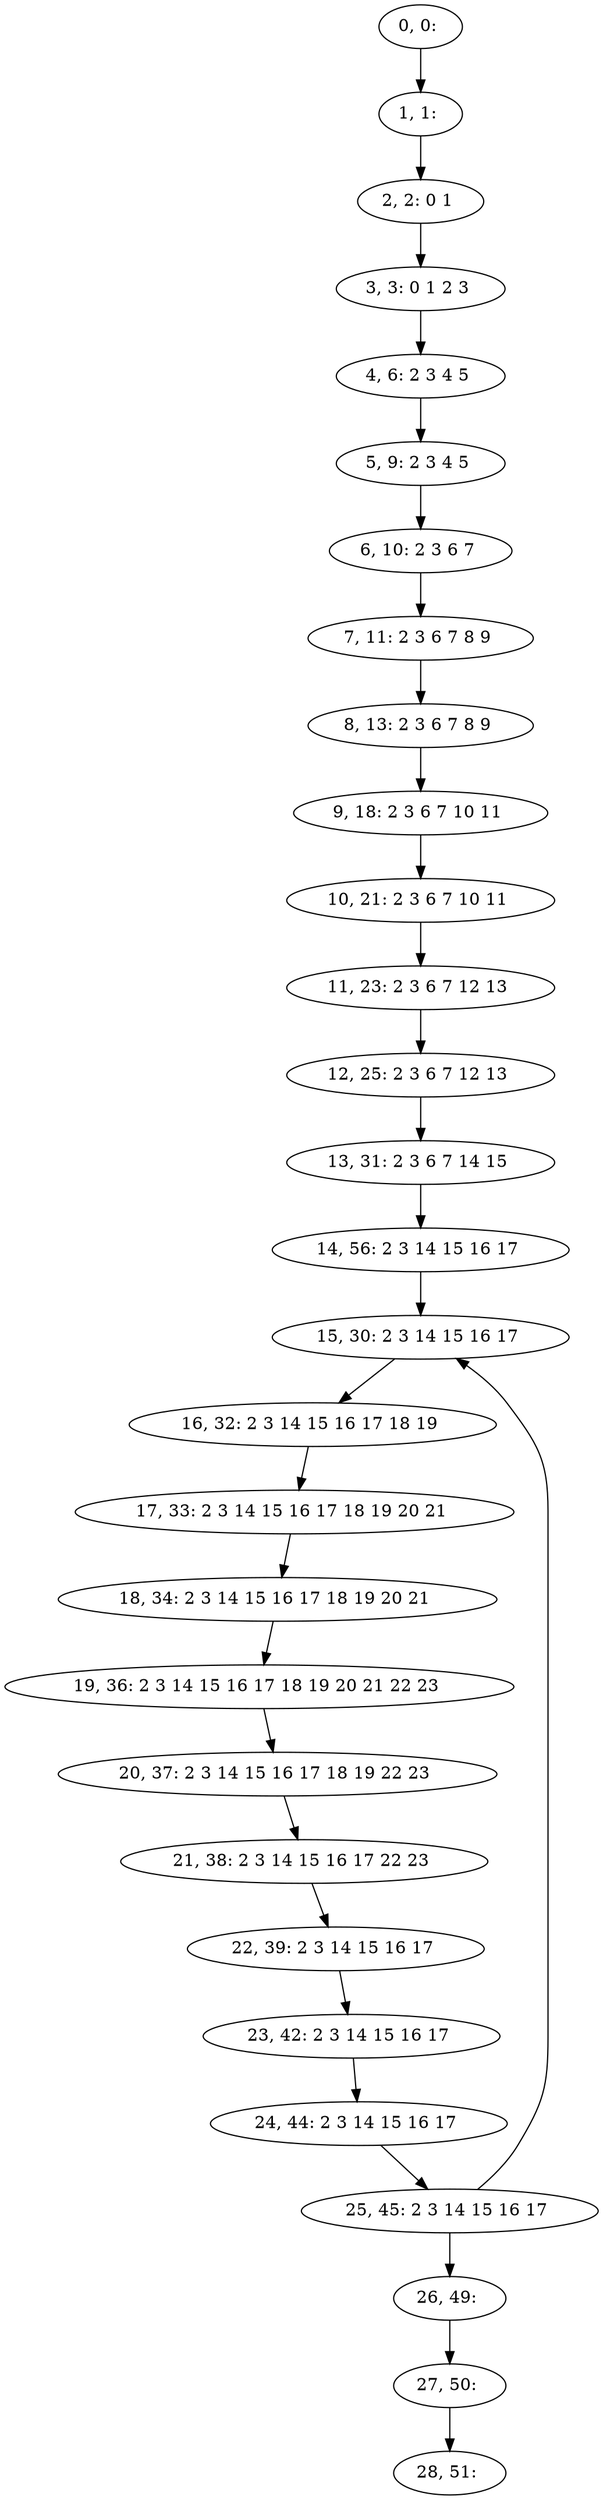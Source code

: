 digraph G {
0[label="0, 0: "];
1[label="1, 1: "];
2[label="2, 2: 0 1 "];
3[label="3, 3: 0 1 2 3 "];
4[label="4, 6: 2 3 4 5 "];
5[label="5, 9: 2 3 4 5 "];
6[label="6, 10: 2 3 6 7 "];
7[label="7, 11: 2 3 6 7 8 9 "];
8[label="8, 13: 2 3 6 7 8 9 "];
9[label="9, 18: 2 3 6 7 10 11 "];
10[label="10, 21: 2 3 6 7 10 11 "];
11[label="11, 23: 2 3 6 7 12 13 "];
12[label="12, 25: 2 3 6 7 12 13 "];
13[label="13, 31: 2 3 6 7 14 15 "];
14[label="14, 56: 2 3 14 15 16 17 "];
15[label="15, 30: 2 3 14 15 16 17 "];
16[label="16, 32: 2 3 14 15 16 17 18 19 "];
17[label="17, 33: 2 3 14 15 16 17 18 19 20 21 "];
18[label="18, 34: 2 3 14 15 16 17 18 19 20 21 "];
19[label="19, 36: 2 3 14 15 16 17 18 19 20 21 22 23 "];
20[label="20, 37: 2 3 14 15 16 17 18 19 22 23 "];
21[label="21, 38: 2 3 14 15 16 17 22 23 "];
22[label="22, 39: 2 3 14 15 16 17 "];
23[label="23, 42: 2 3 14 15 16 17 "];
24[label="24, 44: 2 3 14 15 16 17 "];
25[label="25, 45: 2 3 14 15 16 17 "];
26[label="26, 49: "];
27[label="27, 50: "];
28[label="28, 51: "];
0->1 ;
1->2 ;
2->3 ;
3->4 ;
4->5 ;
5->6 ;
6->7 ;
7->8 ;
8->9 ;
9->10 ;
10->11 ;
11->12 ;
12->13 ;
13->14 ;
14->15 ;
15->16 ;
16->17 ;
17->18 ;
18->19 ;
19->20 ;
20->21 ;
21->22 ;
22->23 ;
23->24 ;
24->25 ;
25->26 ;
25->15 ;
26->27 ;
27->28 ;
}
